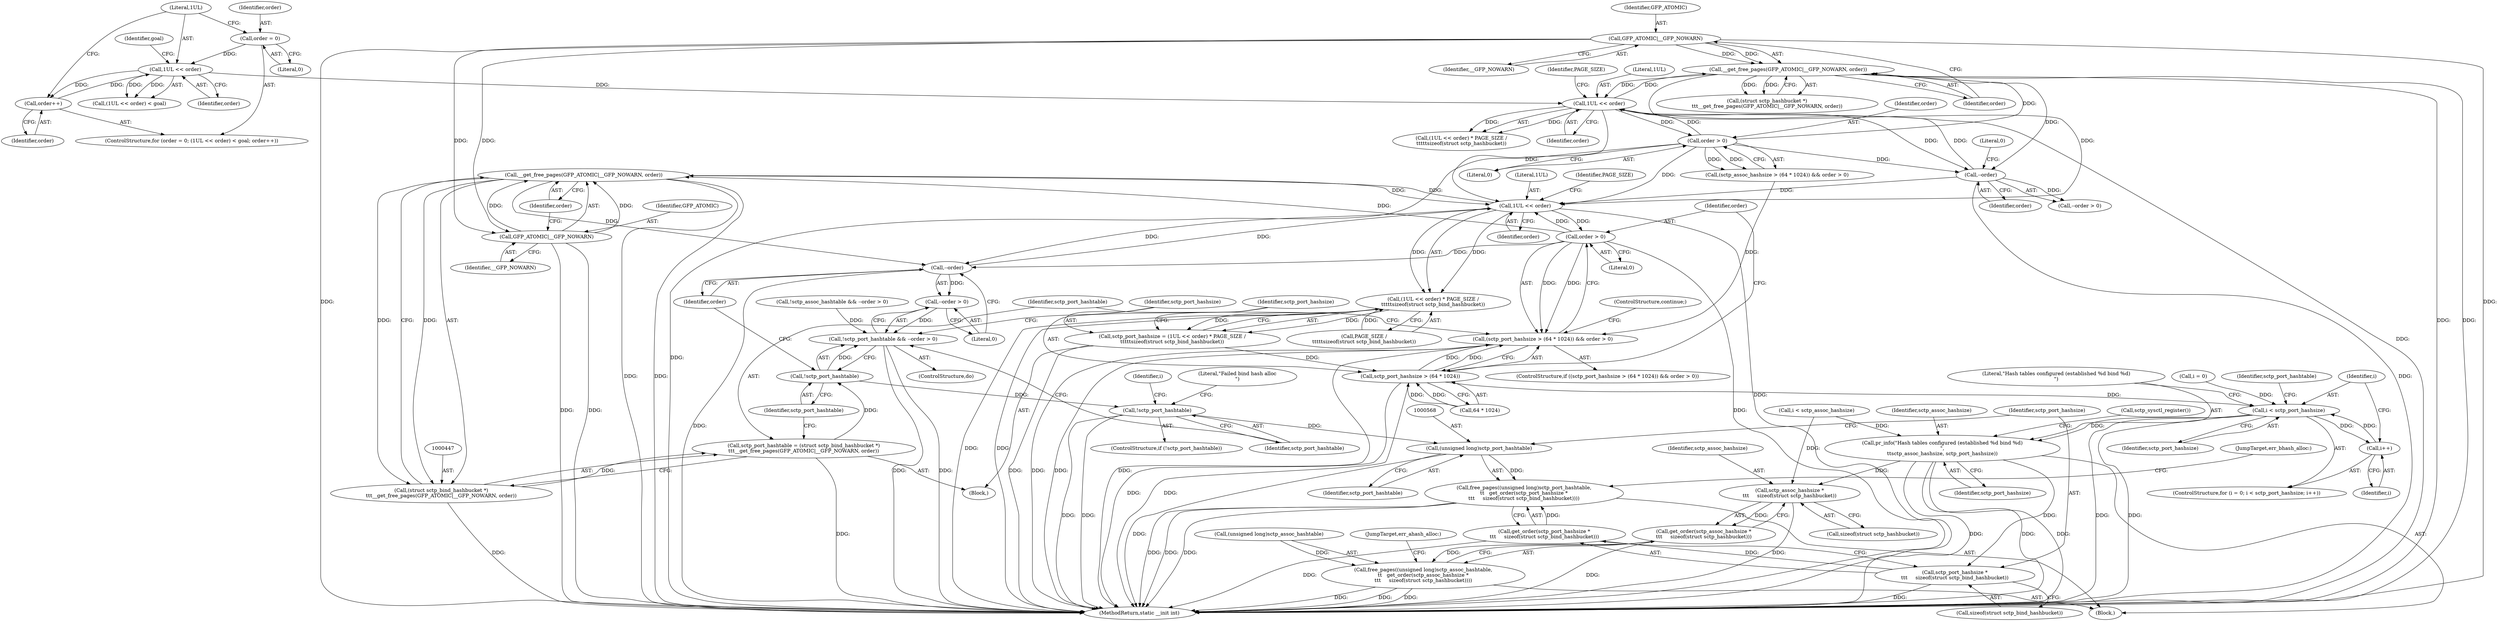 digraph "0_linux_8e2d61e0aed2b7c4ecb35844fe07e0b2b762dee4_0@API" {
"1000448" [label="(Call,__get_free_pages(GFP_ATOMIC|__GFP_NOWARN, order))"];
"1000449" [label="(Call,GFP_ATOMIC|__GFP_NOWARN)"];
"1000329" [label="(Call,GFP_ATOMIC|__GFP_NOWARN)"];
"1000426" [label="(Call,1UL << order)"];
"1000328" [label="(Call,__get_free_pages(GFP_ATOMIC|__GFP_NOWARN, order))"];
"1000320" [label="(Call,order > 0)"];
"1000306" [label="(Call,1UL << order)"];
"1000337" [label="(Call,--order)"];
"1000295" [label="(Call,1UL << order)"];
"1000291" [label="(Call,order = 0)"];
"1000299" [label="(Call,order++)"];
"1000457" [label="(Call,--order)"];
"1000448" [label="(Call,__get_free_pages(GFP_ATOMIC|__GFP_NOWARN, order))"];
"1000440" [label="(Call,order > 0)"];
"1000425" [label="(Call,(1UL << order) * PAGE_SIZE /\n\t\t\t\t\tsizeof(struct sctp_bind_hashbucket))"];
"1000423" [label="(Call,sctp_port_hashsize = (1UL << order) * PAGE_SIZE /\n\t\t\t\t\tsizeof(struct sctp_bind_hashbucket))"];
"1000435" [label="(Call,sctp_port_hashsize > (64 * 1024))"];
"1000434" [label="(Call,(sctp_port_hashsize > (64 * 1024)) && order > 0)"];
"1000475" [label="(Call,i < sctp_port_hashsize)"];
"1000478" [label="(Call,i++)"];
"1000495" [label="(Call,pr_info(\"Hash tables configured (established %d bind %d)\n\",\n\t\tsctp_assoc_hashsize, sctp_port_hashsize))"];
"1000571" [label="(Call,sctp_port_hashsize *\n\t\t\t     sizeof(struct sctp_bind_hashbucket))"];
"1000570" [label="(Call,get_order(sctp_port_hashsize *\n\t\t\t     sizeof(struct sctp_bind_hashbucket)))"];
"1000566" [label="(Call,free_pages((unsigned long)sctp_port_hashtable,\n\t\t   get_order(sctp_port_hashsize *\n\t\t\t     sizeof(struct sctp_bind_hashbucket))))"];
"1000584" [label="(Call,sctp_assoc_hashsize *\n\t\t\t     sizeof(struct sctp_hashbucket))"];
"1000583" [label="(Call,get_order(sctp_assoc_hashsize *\n\t\t\t     sizeof(struct sctp_hashbucket)))"];
"1000579" [label="(Call,free_pages((unsigned long)sctp_assoc_hashtable,\n\t\t   get_order(sctp_assoc_hashsize *\n\t\t\t     sizeof(struct sctp_hashbucket))))"];
"1000446" [label="(Call,(struct sctp_bind_hashbucket *)\n\t\t\t__get_free_pages(GFP_ATOMIC|__GFP_NOWARN, order))"];
"1000444" [label="(Call,sctp_port_hashtable = (struct sctp_bind_hashbucket *)\n\t\t\t__get_free_pages(GFP_ATOMIC|__GFP_NOWARN, order))"];
"1000454" [label="(Call,!sctp_port_hashtable)"];
"1000453" [label="(Call,!sctp_port_hashtable && --order > 0)"];
"1000461" [label="(Call,!sctp_port_hashtable)"];
"1000567" [label="(Call,(unsigned long)sctp_port_hashtable)"];
"1000456" [label="(Call,--order > 0)"];
"1000422" [label="(Block,)"];
"1000433" [label="(ControlStructure,if ((sctp_port_hashsize > (64 * 1024)) && order > 0))"];
"1000307" [label="(Literal,1UL)"];
"1000588" [label="(JumpTarget,err_ahash_alloc:)"];
"1000295" [label="(Call,1UL << order)"];
"1000330" [label="(Identifier,GFP_ATOMIC)"];
"1000440" [label="(Call,order > 0)"];
"1000355" [label="(Call,i < sctp_assoc_hashsize)"];
"1000479" [label="(Identifier,i)"];
"1000448" [label="(Call,__get_free_pages(GFP_ATOMIC|__GFP_NOWARN, order))"];
"1000300" [label="(Identifier,order)"];
"1000296" [label="(Literal,1UL)"];
"1000566" [label="(Call,free_pages((unsigned long)sctp_port_hashtable,\n\t\t   get_order(sctp_port_hashsize *\n\t\t\t     sizeof(struct sctp_bind_hashbucket))))"];
"1000461" [label="(Call,!sctp_port_hashtable)"];
"1000336" [label="(Call,--order > 0)"];
"1000499" [label="(Call,sctp_sysctl_register())"];
"1000297" [label="(Identifier,order)"];
"1000477" [label="(Identifier,sctp_port_hashsize)"];
"1000454" [label="(Call,!sctp_port_hashtable)"];
"1000338" [label="(Identifier,order)"];
"1000328" [label="(Call,__get_free_pages(GFP_ATOMIC|__GFP_NOWARN, order))"];
"1000326" [label="(Call,(struct sctp_hashbucket *)\n\t\t\t__get_free_pages(GFP_ATOMIC|__GFP_NOWARN, order))"];
"1000434" [label="(Call,(sctp_port_hashsize > (64 * 1024)) && order > 0)"];
"1000584" [label="(Call,sctp_assoc_hashsize *\n\t\t\t     sizeof(struct sctp_hashbucket))"];
"1000475" [label="(Call,i < sctp_port_hashsize)"];
"1000314" [label="(Call,(sctp_assoc_hashsize > (64 * 1024)) && order > 0)"];
"1000321" [label="(Identifier,order)"];
"1000471" [label="(ControlStructure,for (i = 0; i < sctp_port_hashsize; i++))"];
"1000427" [label="(Literal,1UL)"];
"1000320" [label="(Call,order > 0)"];
"1000573" [label="(Call,sizeof(struct sctp_bind_hashbucket))"];
"1000452" [label="(Identifier,order)"];
"1000478" [label="(Call,i++)"];
"1000435" [label="(Call,sctp_port_hashsize > (64 * 1024))"];
"1000450" [label="(Identifier,GFP_ATOMIC)"];
"1000449" [label="(Call,GFP_ATOMIC|__GFP_NOWARN)"];
"1000306" [label="(Call,1UL << order)"];
"1000292" [label="(Identifier,order)"];
"1000485" [label="(Identifier,sctp_port_hashtable)"];
"1000331" [label="(Identifier,__GFP_NOWARN)"];
"1000496" [label="(Literal,\"Hash tables configured (established %d bind %d)\n\")"];
"1000337" [label="(Call,--order)"];
"1000498" [label="(Identifier,sctp_port_hashsize)"];
"1000437" [label="(Call,64 * 1024)"];
"1000473" [label="(Identifier,i)"];
"1000299" [label="(Call,order++)"];
"1000428" [label="(Identifier,order)"];
"1000322" [label="(Literal,0)"];
"1000290" [label="(ControlStructure,for (order = 0; (1UL << order) < goal; order++))"];
"1000425" [label="(Call,(1UL << order) * PAGE_SIZE /\n\t\t\t\t\tsizeof(struct sctp_bind_hashbucket))"];
"1000423" [label="(Call,sctp_port_hashsize = (1UL << order) * PAGE_SIZE /\n\t\t\t\t\tsizeof(struct sctp_bind_hashbucket))"];
"1000569" [label="(Identifier,sctp_port_hashtable)"];
"1000436" [label="(Identifier,sctp_port_hashsize)"];
"1000472" [label="(Call,i = 0)"];
"1000476" [label="(Identifier,i)"];
"1000458" [label="(Identifier,order)"];
"1000580" [label="(Call,(unsigned long)sctp_assoc_hashtable)"];
"1000421" [label="(ControlStructure,do)"];
"1000305" [label="(Call,(1UL << order) * PAGE_SIZE /\n\t\t\t\t\tsizeof(struct sctp_hashbucket))"];
"1000460" [label="(ControlStructure,if (!sctp_port_hashtable))"];
"1000339" [label="(Literal,0)"];
"1000430" [label="(Identifier,PAGE_SIZE)"];
"1000572" [label="(Identifier,sctp_port_hashsize)"];
"1000451" [label="(Identifier,__GFP_NOWARN)"];
"1000443" [label="(ControlStructure,continue;)"];
"1000294" [label="(Call,(1UL << order) < goal)"];
"1000446" [label="(Call,(struct sctp_bind_hashbucket *)\n\t\t\t__get_free_pages(GFP_ATOMIC|__GFP_NOWARN, order))"];
"1000332" [label="(Identifier,order)"];
"1000112" [label="(Block,)"];
"1000424" [label="(Identifier,sctp_port_hashsize)"];
"1000579" [label="(Call,free_pages((unsigned long)sctp_assoc_hashtable,\n\t\t   get_order(sctp_assoc_hashsize *\n\t\t\t     sizeof(struct sctp_hashbucket))))"];
"1000453" [label="(Call,!sctp_port_hashtable && --order > 0)"];
"1000429" [label="(Call,PAGE_SIZE /\n\t\t\t\t\tsizeof(struct sctp_bind_hashbucket))"];
"1000497" [label="(Identifier,sctp_assoc_hashsize)"];
"1000444" [label="(Call,sctp_port_hashtable = (struct sctp_bind_hashbucket *)\n\t\t\t__get_free_pages(GFP_ATOMIC|__GFP_NOWARN, order))"];
"1000583" [label="(Call,get_order(sctp_assoc_hashsize *\n\t\t\t     sizeof(struct sctp_hashbucket)))"];
"1000457" [label="(Call,--order)"];
"1000586" [label="(Call,sizeof(struct sctp_hashbucket))"];
"1000298" [label="(Identifier,goal)"];
"1000445" [label="(Identifier,sctp_port_hashtable)"];
"1000455" [label="(Identifier,sctp_port_hashtable)"];
"1000459" [label="(Literal,0)"];
"1000456" [label="(Call,--order > 0)"];
"1000465" [label="(Literal,\"Failed bind hash alloc\n\")"];
"1000570" [label="(Call,get_order(sctp_port_hashsize *\n\t\t\t     sizeof(struct sctp_bind_hashbucket)))"];
"1000308" [label="(Identifier,order)"];
"1000291" [label="(Call,order = 0)"];
"1000599" [label="(MethodReturn,static __init int)"];
"1000462" [label="(Identifier,sctp_port_hashtable)"];
"1000567" [label="(Call,(unsigned long)sctp_port_hashtable)"];
"1000329" [label="(Call,GFP_ATOMIC|__GFP_NOWARN)"];
"1000442" [label="(Literal,0)"];
"1000571" [label="(Call,sctp_port_hashsize *\n\t\t\t     sizeof(struct sctp_bind_hashbucket))"];
"1000441" [label="(Identifier,order)"];
"1000310" [label="(Identifier,PAGE_SIZE)"];
"1000575" [label="(JumpTarget,err_bhash_alloc:)"];
"1000293" [label="(Literal,0)"];
"1000426" [label="(Call,1UL << order)"];
"1000333" [label="(Call,!sctp_assoc_hashtable && --order > 0)"];
"1000585" [label="(Identifier,sctp_assoc_hashsize)"];
"1000495" [label="(Call,pr_info(\"Hash tables configured (established %d bind %d)\n\",\n\t\tsctp_assoc_hashsize, sctp_port_hashsize))"];
"1000448" -> "1000446"  [label="AST: "];
"1000448" -> "1000452"  [label="CFG: "];
"1000449" -> "1000448"  [label="AST: "];
"1000452" -> "1000448"  [label="AST: "];
"1000446" -> "1000448"  [label="CFG: "];
"1000448" -> "1000599"  [label="DDG: "];
"1000448" -> "1000599"  [label="DDG: "];
"1000448" -> "1000426"  [label="DDG: "];
"1000448" -> "1000446"  [label="DDG: "];
"1000448" -> "1000446"  [label="DDG: "];
"1000449" -> "1000448"  [label="DDG: "];
"1000449" -> "1000448"  [label="DDG: "];
"1000426" -> "1000448"  [label="DDG: "];
"1000440" -> "1000448"  [label="DDG: "];
"1000448" -> "1000457"  [label="DDG: "];
"1000449" -> "1000451"  [label="CFG: "];
"1000450" -> "1000449"  [label="AST: "];
"1000451" -> "1000449"  [label="AST: "];
"1000452" -> "1000449"  [label="CFG: "];
"1000449" -> "1000599"  [label="DDG: "];
"1000449" -> "1000599"  [label="DDG: "];
"1000329" -> "1000449"  [label="DDG: "];
"1000329" -> "1000449"  [label="DDG: "];
"1000329" -> "1000328"  [label="AST: "];
"1000329" -> "1000331"  [label="CFG: "];
"1000330" -> "1000329"  [label="AST: "];
"1000331" -> "1000329"  [label="AST: "];
"1000332" -> "1000329"  [label="CFG: "];
"1000329" -> "1000599"  [label="DDG: "];
"1000329" -> "1000599"  [label="DDG: "];
"1000329" -> "1000328"  [label="DDG: "];
"1000329" -> "1000328"  [label="DDG: "];
"1000426" -> "1000425"  [label="AST: "];
"1000426" -> "1000428"  [label="CFG: "];
"1000427" -> "1000426"  [label="AST: "];
"1000428" -> "1000426"  [label="AST: "];
"1000430" -> "1000426"  [label="CFG: "];
"1000426" -> "1000599"  [label="DDG: "];
"1000426" -> "1000425"  [label="DDG: "];
"1000426" -> "1000425"  [label="DDG: "];
"1000328" -> "1000426"  [label="DDG: "];
"1000457" -> "1000426"  [label="DDG: "];
"1000440" -> "1000426"  [label="DDG: "];
"1000320" -> "1000426"  [label="DDG: "];
"1000306" -> "1000426"  [label="DDG: "];
"1000337" -> "1000426"  [label="DDG: "];
"1000426" -> "1000440"  [label="DDG: "];
"1000426" -> "1000457"  [label="DDG: "];
"1000328" -> "1000326"  [label="AST: "];
"1000328" -> "1000332"  [label="CFG: "];
"1000332" -> "1000328"  [label="AST: "];
"1000326" -> "1000328"  [label="CFG: "];
"1000328" -> "1000599"  [label="DDG: "];
"1000328" -> "1000599"  [label="DDG: "];
"1000328" -> "1000306"  [label="DDG: "];
"1000328" -> "1000326"  [label="DDG: "];
"1000328" -> "1000326"  [label="DDG: "];
"1000320" -> "1000328"  [label="DDG: "];
"1000306" -> "1000328"  [label="DDG: "];
"1000328" -> "1000337"  [label="DDG: "];
"1000320" -> "1000314"  [label="AST: "];
"1000320" -> "1000322"  [label="CFG: "];
"1000321" -> "1000320"  [label="AST: "];
"1000322" -> "1000320"  [label="AST: "];
"1000314" -> "1000320"  [label="CFG: "];
"1000320" -> "1000599"  [label="DDG: "];
"1000320" -> "1000306"  [label="DDG: "];
"1000320" -> "1000314"  [label="DDG: "];
"1000320" -> "1000314"  [label="DDG: "];
"1000306" -> "1000320"  [label="DDG: "];
"1000320" -> "1000337"  [label="DDG: "];
"1000306" -> "1000305"  [label="AST: "];
"1000306" -> "1000308"  [label="CFG: "];
"1000307" -> "1000306"  [label="AST: "];
"1000308" -> "1000306"  [label="AST: "];
"1000310" -> "1000306"  [label="CFG: "];
"1000306" -> "1000599"  [label="DDG: "];
"1000306" -> "1000305"  [label="DDG: "];
"1000306" -> "1000305"  [label="DDG: "];
"1000337" -> "1000306"  [label="DDG: "];
"1000295" -> "1000306"  [label="DDG: "];
"1000306" -> "1000337"  [label="DDG: "];
"1000337" -> "1000336"  [label="AST: "];
"1000337" -> "1000338"  [label="CFG: "];
"1000338" -> "1000337"  [label="AST: "];
"1000339" -> "1000337"  [label="CFG: "];
"1000337" -> "1000599"  [label="DDG: "];
"1000337" -> "1000336"  [label="DDG: "];
"1000295" -> "1000294"  [label="AST: "];
"1000295" -> "1000297"  [label="CFG: "];
"1000296" -> "1000295"  [label="AST: "];
"1000297" -> "1000295"  [label="AST: "];
"1000298" -> "1000295"  [label="CFG: "];
"1000295" -> "1000294"  [label="DDG: "];
"1000295" -> "1000294"  [label="DDG: "];
"1000291" -> "1000295"  [label="DDG: "];
"1000299" -> "1000295"  [label="DDG: "];
"1000295" -> "1000299"  [label="DDG: "];
"1000291" -> "1000290"  [label="AST: "];
"1000291" -> "1000293"  [label="CFG: "];
"1000292" -> "1000291"  [label="AST: "];
"1000293" -> "1000291"  [label="AST: "];
"1000296" -> "1000291"  [label="CFG: "];
"1000299" -> "1000290"  [label="AST: "];
"1000299" -> "1000300"  [label="CFG: "];
"1000300" -> "1000299"  [label="AST: "];
"1000296" -> "1000299"  [label="CFG: "];
"1000457" -> "1000456"  [label="AST: "];
"1000457" -> "1000458"  [label="CFG: "];
"1000458" -> "1000457"  [label="AST: "];
"1000459" -> "1000457"  [label="CFG: "];
"1000457" -> "1000599"  [label="DDG: "];
"1000457" -> "1000456"  [label="DDG: "];
"1000440" -> "1000457"  [label="DDG: "];
"1000440" -> "1000434"  [label="AST: "];
"1000440" -> "1000442"  [label="CFG: "];
"1000441" -> "1000440"  [label="AST: "];
"1000442" -> "1000440"  [label="AST: "];
"1000434" -> "1000440"  [label="CFG: "];
"1000440" -> "1000599"  [label="DDG: "];
"1000440" -> "1000434"  [label="DDG: "];
"1000440" -> "1000434"  [label="DDG: "];
"1000425" -> "1000423"  [label="AST: "];
"1000425" -> "1000429"  [label="CFG: "];
"1000429" -> "1000425"  [label="AST: "];
"1000423" -> "1000425"  [label="CFG: "];
"1000425" -> "1000599"  [label="DDG: "];
"1000425" -> "1000599"  [label="DDG: "];
"1000425" -> "1000423"  [label="DDG: "];
"1000425" -> "1000423"  [label="DDG: "];
"1000429" -> "1000425"  [label="DDG: "];
"1000423" -> "1000422"  [label="AST: "];
"1000424" -> "1000423"  [label="AST: "];
"1000436" -> "1000423"  [label="CFG: "];
"1000423" -> "1000599"  [label="DDG: "];
"1000423" -> "1000435"  [label="DDG: "];
"1000435" -> "1000434"  [label="AST: "];
"1000435" -> "1000437"  [label="CFG: "];
"1000436" -> "1000435"  [label="AST: "];
"1000437" -> "1000435"  [label="AST: "];
"1000441" -> "1000435"  [label="CFG: "];
"1000434" -> "1000435"  [label="CFG: "];
"1000435" -> "1000599"  [label="DDG: "];
"1000435" -> "1000599"  [label="DDG: "];
"1000435" -> "1000434"  [label="DDG: "];
"1000435" -> "1000434"  [label="DDG: "];
"1000437" -> "1000435"  [label="DDG: "];
"1000437" -> "1000435"  [label="DDG: "];
"1000435" -> "1000475"  [label="DDG: "];
"1000434" -> "1000433"  [label="AST: "];
"1000443" -> "1000434"  [label="CFG: "];
"1000445" -> "1000434"  [label="CFG: "];
"1000434" -> "1000599"  [label="DDG: "];
"1000434" -> "1000599"  [label="DDG: "];
"1000434" -> "1000599"  [label="DDG: "];
"1000314" -> "1000434"  [label="DDG: "];
"1000475" -> "1000471"  [label="AST: "];
"1000475" -> "1000477"  [label="CFG: "];
"1000476" -> "1000475"  [label="AST: "];
"1000477" -> "1000475"  [label="AST: "];
"1000485" -> "1000475"  [label="CFG: "];
"1000496" -> "1000475"  [label="CFG: "];
"1000475" -> "1000599"  [label="DDG: "];
"1000475" -> "1000599"  [label="DDG: "];
"1000478" -> "1000475"  [label="DDG: "];
"1000472" -> "1000475"  [label="DDG: "];
"1000475" -> "1000478"  [label="DDG: "];
"1000475" -> "1000495"  [label="DDG: "];
"1000478" -> "1000471"  [label="AST: "];
"1000478" -> "1000479"  [label="CFG: "];
"1000479" -> "1000478"  [label="AST: "];
"1000476" -> "1000478"  [label="CFG: "];
"1000495" -> "1000112"  [label="AST: "];
"1000495" -> "1000498"  [label="CFG: "];
"1000496" -> "1000495"  [label="AST: "];
"1000497" -> "1000495"  [label="AST: "];
"1000498" -> "1000495"  [label="AST: "];
"1000499" -> "1000495"  [label="CFG: "];
"1000495" -> "1000599"  [label="DDG: "];
"1000495" -> "1000599"  [label="DDG: "];
"1000495" -> "1000599"  [label="DDG: "];
"1000355" -> "1000495"  [label="DDG: "];
"1000495" -> "1000571"  [label="DDG: "];
"1000495" -> "1000584"  [label="DDG: "];
"1000571" -> "1000570"  [label="AST: "];
"1000571" -> "1000573"  [label="CFG: "];
"1000572" -> "1000571"  [label="AST: "];
"1000573" -> "1000571"  [label="AST: "];
"1000570" -> "1000571"  [label="CFG: "];
"1000571" -> "1000599"  [label="DDG: "];
"1000571" -> "1000570"  [label="DDG: "];
"1000570" -> "1000566"  [label="AST: "];
"1000566" -> "1000570"  [label="CFG: "];
"1000570" -> "1000599"  [label="DDG: "];
"1000570" -> "1000566"  [label="DDG: "];
"1000566" -> "1000112"  [label="AST: "];
"1000567" -> "1000566"  [label="AST: "];
"1000575" -> "1000566"  [label="CFG: "];
"1000566" -> "1000599"  [label="DDG: "];
"1000566" -> "1000599"  [label="DDG: "];
"1000566" -> "1000599"  [label="DDG: "];
"1000567" -> "1000566"  [label="DDG: "];
"1000584" -> "1000583"  [label="AST: "];
"1000584" -> "1000586"  [label="CFG: "];
"1000585" -> "1000584"  [label="AST: "];
"1000586" -> "1000584"  [label="AST: "];
"1000583" -> "1000584"  [label="CFG: "];
"1000584" -> "1000599"  [label="DDG: "];
"1000584" -> "1000583"  [label="DDG: "];
"1000355" -> "1000584"  [label="DDG: "];
"1000583" -> "1000579"  [label="AST: "];
"1000579" -> "1000583"  [label="CFG: "];
"1000583" -> "1000599"  [label="DDG: "];
"1000583" -> "1000579"  [label="DDG: "];
"1000579" -> "1000112"  [label="AST: "];
"1000580" -> "1000579"  [label="AST: "];
"1000588" -> "1000579"  [label="CFG: "];
"1000579" -> "1000599"  [label="DDG: "];
"1000579" -> "1000599"  [label="DDG: "];
"1000579" -> "1000599"  [label="DDG: "];
"1000580" -> "1000579"  [label="DDG: "];
"1000446" -> "1000444"  [label="AST: "];
"1000447" -> "1000446"  [label="AST: "];
"1000444" -> "1000446"  [label="CFG: "];
"1000446" -> "1000599"  [label="DDG: "];
"1000446" -> "1000444"  [label="DDG: "];
"1000444" -> "1000422"  [label="AST: "];
"1000445" -> "1000444"  [label="AST: "];
"1000455" -> "1000444"  [label="CFG: "];
"1000444" -> "1000599"  [label="DDG: "];
"1000444" -> "1000454"  [label="DDG: "];
"1000454" -> "1000453"  [label="AST: "];
"1000454" -> "1000455"  [label="CFG: "];
"1000455" -> "1000454"  [label="AST: "];
"1000458" -> "1000454"  [label="CFG: "];
"1000453" -> "1000454"  [label="CFG: "];
"1000454" -> "1000453"  [label="DDG: "];
"1000454" -> "1000461"  [label="DDG: "];
"1000453" -> "1000421"  [label="AST: "];
"1000453" -> "1000456"  [label="CFG: "];
"1000456" -> "1000453"  [label="AST: "];
"1000424" -> "1000453"  [label="CFG: "];
"1000462" -> "1000453"  [label="CFG: "];
"1000453" -> "1000599"  [label="DDG: "];
"1000453" -> "1000599"  [label="DDG: "];
"1000456" -> "1000453"  [label="DDG: "];
"1000333" -> "1000453"  [label="DDG: "];
"1000461" -> "1000460"  [label="AST: "];
"1000461" -> "1000462"  [label="CFG: "];
"1000462" -> "1000461"  [label="AST: "];
"1000465" -> "1000461"  [label="CFG: "];
"1000473" -> "1000461"  [label="CFG: "];
"1000461" -> "1000599"  [label="DDG: "];
"1000461" -> "1000599"  [label="DDG: "];
"1000461" -> "1000567"  [label="DDG: "];
"1000567" -> "1000569"  [label="CFG: "];
"1000568" -> "1000567"  [label="AST: "];
"1000569" -> "1000567"  [label="AST: "];
"1000572" -> "1000567"  [label="CFG: "];
"1000567" -> "1000599"  [label="DDG: "];
"1000456" -> "1000459"  [label="CFG: "];
"1000459" -> "1000456"  [label="AST: "];
}
